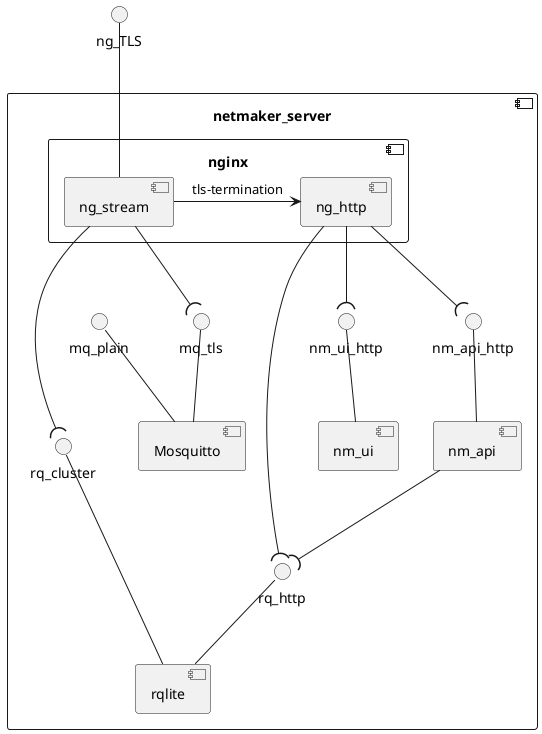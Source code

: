 @startuml

component netmaker_server {
  component nginx {
    component ng_stream
    component ng_http

    ng_stream -right-> ng_http : tls-termination
  }

  component Mosquitto
  Mosquitto -up- mq_plain
  Mosquitto -up- mq_tls

  ng_stream -down-( mq_tls

  component rqlite
  rqlite -up- rq_http
  rqlite -up- rq_cluster
  ng_stream --down-( rq_cluster
  ng_http --down-( rq_http

  component nm_ui
  nm_ui -up- nm_ui_http
  ng_http -down-( nm_ui_http

  component nm_api
  nm_api -up- nm_api_http
  ng_http -down-( nm_api_http
  nm_api --( rq_http
}
ng_TLS -down- ng_stream

@enduml
